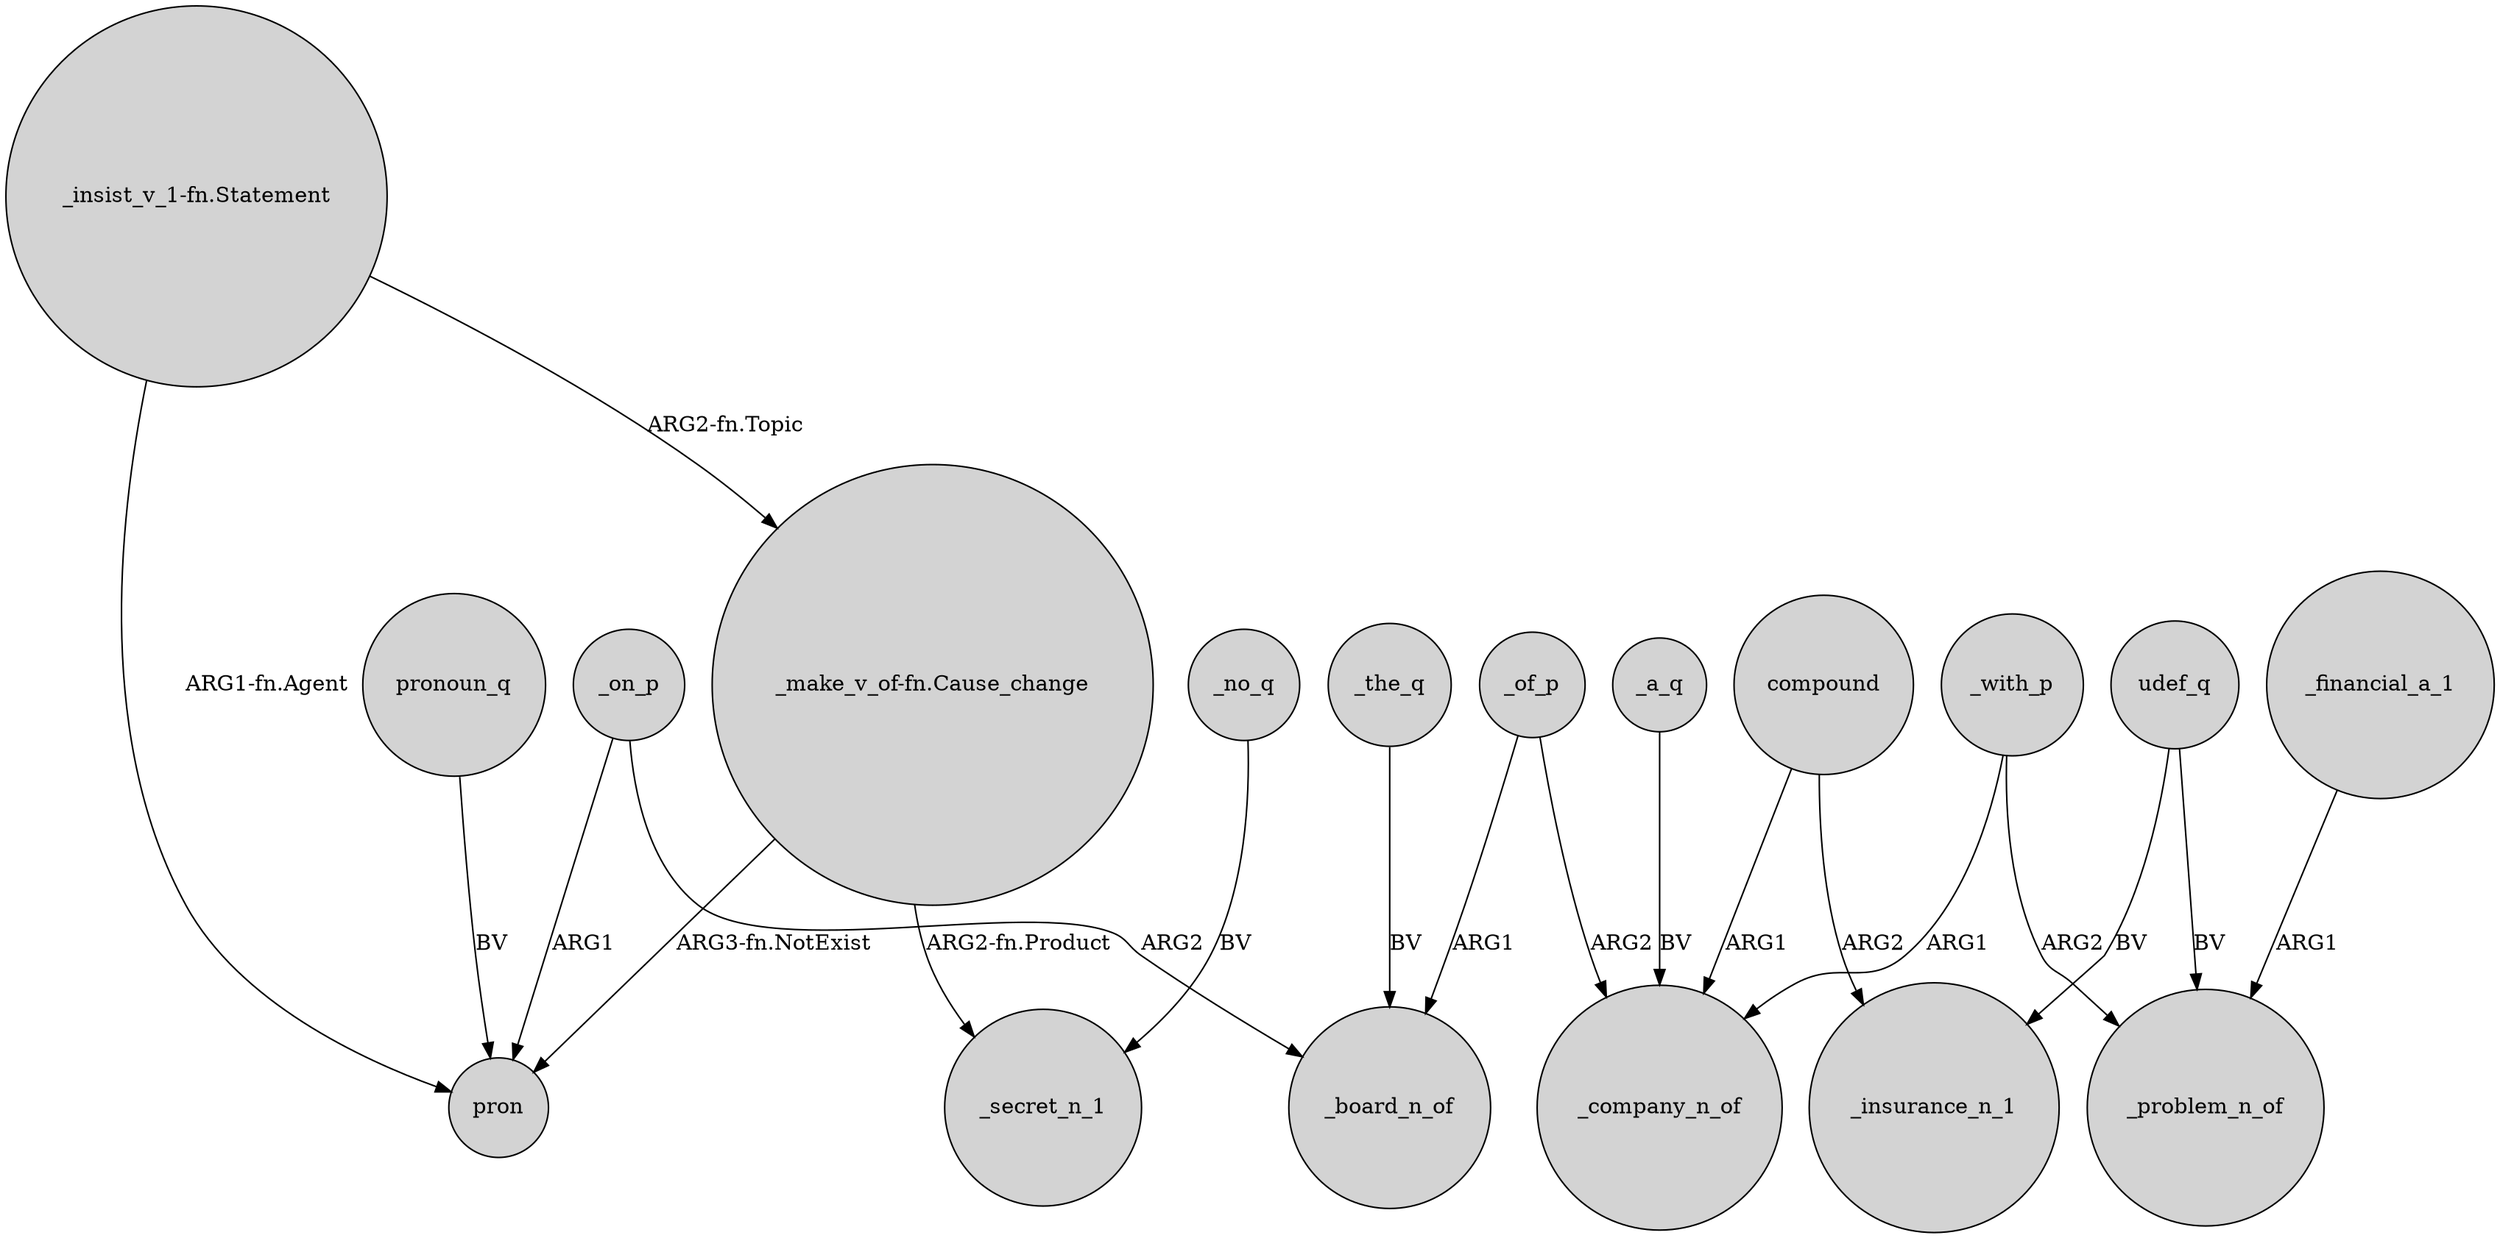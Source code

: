 digraph {
	node [shape=circle style=filled]
	"_insist_v_1-fn.Statement" -> "_make_v_of-fn.Cause_change" [label="ARG2-fn.Topic"]
	"_make_v_of-fn.Cause_change" -> pron [label="ARG3-fn.NotExist"]
	compound -> _insurance_n_1 [label=ARG2]
	_financial_a_1 -> _problem_n_of [label=ARG1]
	_with_p -> _problem_n_of [label=ARG2]
	udef_q -> _insurance_n_1 [label=BV]
	_with_p -> _company_n_of [label=ARG1]
	udef_q -> _problem_n_of [label=BV]
	"_make_v_of-fn.Cause_change" -> _secret_n_1 [label="ARG2-fn.Product"]
	compound -> _company_n_of [label=ARG1]
	pronoun_q -> pron [label=BV]
	_the_q -> _board_n_of [label=BV]
	_a_q -> _company_n_of [label=BV]
	_on_p -> _board_n_of [label=ARG2]
	"_insist_v_1-fn.Statement" -> pron [label="ARG1-fn.Agent"]
	_no_q -> _secret_n_1 [label=BV]
	_on_p -> pron [label=ARG1]
	_of_p -> _board_n_of [label=ARG1]
	_of_p -> _company_n_of [label=ARG2]
}
